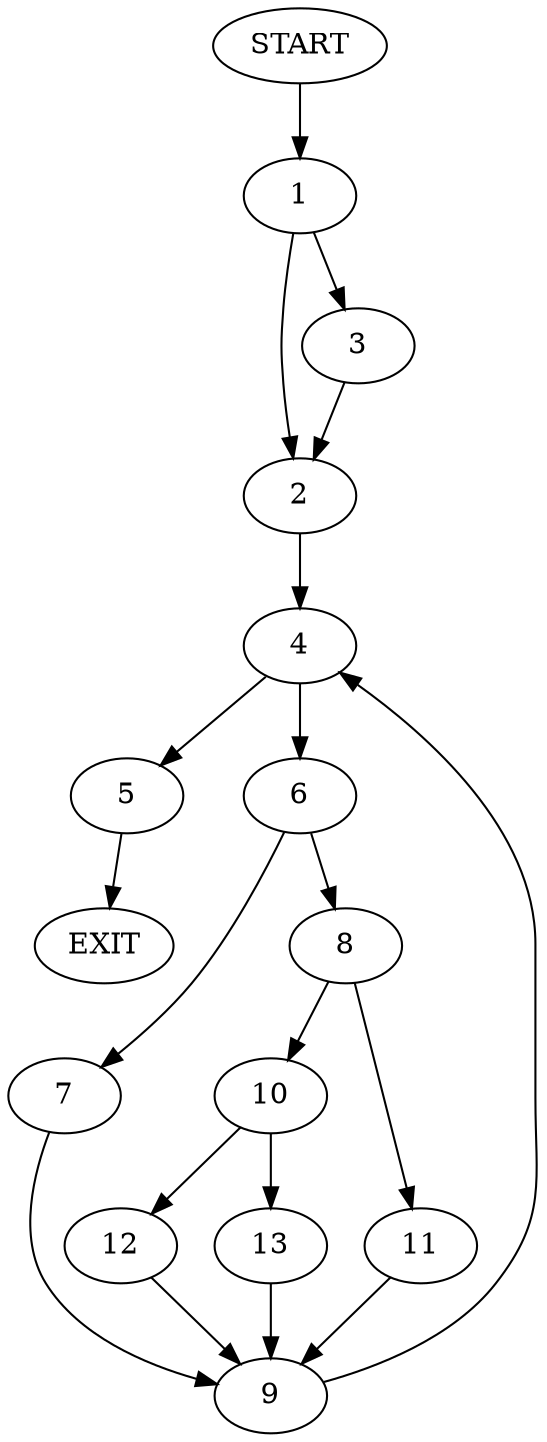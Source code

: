 digraph {
0 [label="START"]
14 [label="EXIT"]
0 -> 1
1 -> 2
1 -> 3
2 -> 4
3 -> 2
4 -> 5
4 -> 6
5 -> 14
6 -> 7
6 -> 8
7 -> 9
8 -> 10
8 -> 11
9 -> 4
11 -> 9
10 -> 12
10 -> 13
13 -> 9
12 -> 9
}
